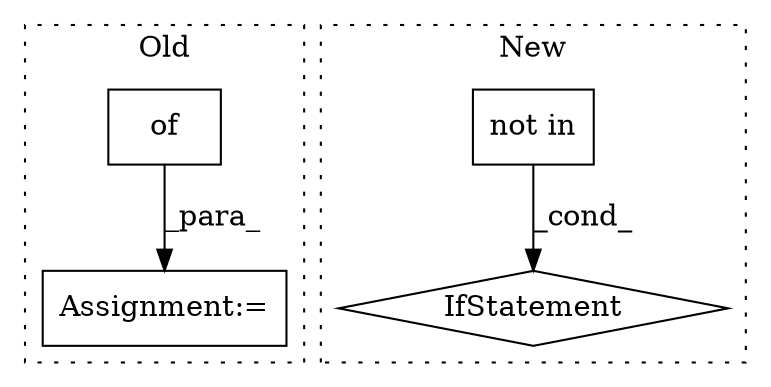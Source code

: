 digraph G {
subgraph cluster0 {
1 [label="of" a="32" s="23505" l="4" shape="box"];
4 [label="Assignment:=" a="7" s="23500" l="1" shape="box"];
label = "Old";
style="dotted";
}
subgraph cluster1 {
2 [label="not in" a="108" s="23450" l="34" shape="box"];
3 [label="IfStatement" a="25" s="23440,23484" l="10,2" shape="diamond"];
label = "New";
style="dotted";
}
1 -> 4 [label="_para_"];
2 -> 3 [label="_cond_"];
}